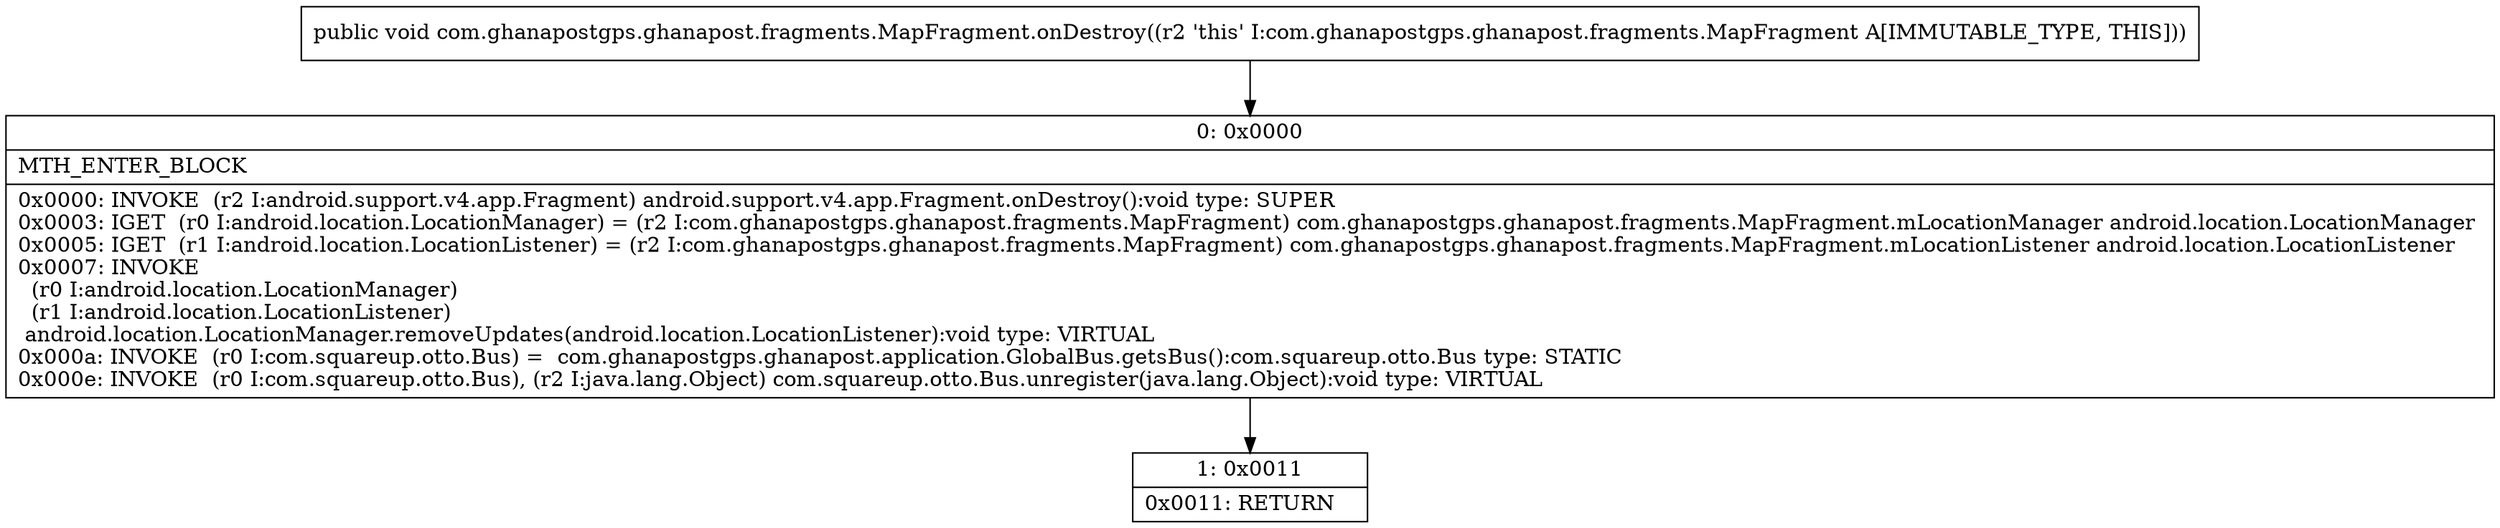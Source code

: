 digraph "CFG forcom.ghanapostgps.ghanapost.fragments.MapFragment.onDestroy()V" {
Node_0 [shape=record,label="{0\:\ 0x0000|MTH_ENTER_BLOCK\l|0x0000: INVOKE  (r2 I:android.support.v4.app.Fragment) android.support.v4.app.Fragment.onDestroy():void type: SUPER \l0x0003: IGET  (r0 I:android.location.LocationManager) = (r2 I:com.ghanapostgps.ghanapost.fragments.MapFragment) com.ghanapostgps.ghanapost.fragments.MapFragment.mLocationManager android.location.LocationManager \l0x0005: IGET  (r1 I:android.location.LocationListener) = (r2 I:com.ghanapostgps.ghanapost.fragments.MapFragment) com.ghanapostgps.ghanapost.fragments.MapFragment.mLocationListener android.location.LocationListener \l0x0007: INVOKE  \l  (r0 I:android.location.LocationManager)\l  (r1 I:android.location.LocationListener)\l android.location.LocationManager.removeUpdates(android.location.LocationListener):void type: VIRTUAL \l0x000a: INVOKE  (r0 I:com.squareup.otto.Bus) =  com.ghanapostgps.ghanapost.application.GlobalBus.getsBus():com.squareup.otto.Bus type: STATIC \l0x000e: INVOKE  (r0 I:com.squareup.otto.Bus), (r2 I:java.lang.Object) com.squareup.otto.Bus.unregister(java.lang.Object):void type: VIRTUAL \l}"];
Node_1 [shape=record,label="{1\:\ 0x0011|0x0011: RETURN   \l}"];
MethodNode[shape=record,label="{public void com.ghanapostgps.ghanapost.fragments.MapFragment.onDestroy((r2 'this' I:com.ghanapostgps.ghanapost.fragments.MapFragment A[IMMUTABLE_TYPE, THIS])) }"];
MethodNode -> Node_0;
Node_0 -> Node_1;
}

